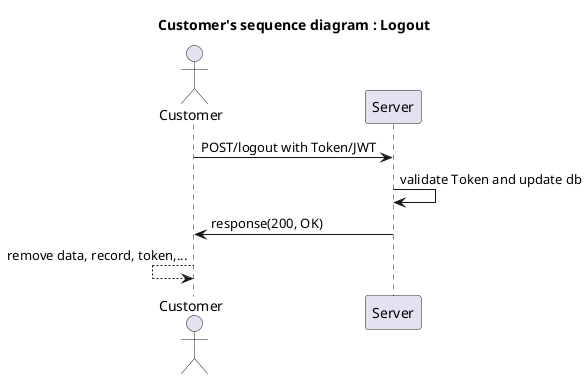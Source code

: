 @startuml Application use cases diagram
title Customer's sequence diagram : Logout



actor Customer
participant Server

Customer -> Server : POST/logout with Token/JWT 
Server -> Server : validate Token and update db
Server -> Customer : response(200, OK)
Customer <-- Customer : remove data, record, token,...